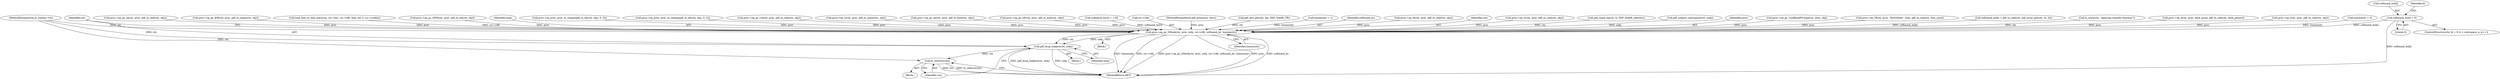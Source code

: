 digraph "0_ghostscript_8a3257b01faa899dd9b5e35c6bb3403cd709c371@array" {
"1000603" [label="(Call,softmask_bc[k] = 0)"];
"1000685" [label="(Call,proc->op_gs_SMask(ctx, proc, xobj, csi->rdb, softmask_bc, luminosity))"];
"1000695" [label="(Call,pdf_drop_xobject(ctx, xobj))"];
"1000699" [label="(Call,fz_rethrow(ctx))"];
"1000696" [label="(Identifier,ctx)"];
"1000670" [label="(Call,pdf_dict_get(ctx, obj, PDF_NAME_TR))"];
"1000700" [label="(Identifier,ctx)"];
"1000719" [label="(MethodReturn,RET)"];
"1000661" [label="(Call,luminosity = 1)"];
"1000607" [label="(Literal,0)"];
"1000692" [label="(Identifier,softmask_bc)"];
"1000193" [label="(Call,proc->op_M(ctx, proc, pdf_to_real(ctx, obj)))"];
"1000686" [label="(Identifier,ctx)"];
"1000127" [label="(Call,proc->op_w(ctx, proc, pdf_to_real(ctx, obj)))"];
"1000685" [label="(Call,proc->op_gs_SMask(ctx, proc, xobj, csi->rdb, softmask_bc, luminosity))"];
"1000693" [label="(Identifier,luminosity)"];
"1000697" [label="(Identifier,xobj)"];
"1000581" [label="(Block,)"];
"1000678" [label="(Call,pdf_name_eq(ctx, tr, PDF_NAME_Identity))"];
"1000584" [label="(Call,pdf_xobject_colorspace(ctx, xobj))"];
"1000687" [label="(Identifier,proc)"];
"1000413" [label="(Call,proc->op_gs_UseBlackPtComp(ctx, proc, obj))"];
"1000322" [label="(Call,proc->op_Tf(ctx, proc, \"ExtGState\", font, pdf_to_real(ctx, font_size)))"];
"1000694" [label="(Block,)"];
"1000640" [label="(Call,softmask_bc[k] = pdf_to_real(ctx, pdf_array_get(ctx, bc, k)))"];
"1000604" [label="(Call,softmask_bc[k])"];
"1000682" [label="(Call,fz_warn(ctx, \"ignoring transfer function\"))"];
"1000228" [label="(Call,proc->op_d(ctx, proc, dash_array, pdf_to_real(ctx, dash_phase)))"];
"1000269" [label="(Call,proc->op_i(ctx, proc, pdf_to_real(ctx, obj)))"];
"1000699" [label="(Call,fz_rethrow(ctx))"];
"1000594" [label="(ControlStructure,for (k = 0; k < colorspace_n; k++))"];
"1000665" [label="(Call,luminosity = 0)"];
"1000500" [label="(Call,proc->op_gs_ca(ctx, proc, pdf_to_real(ctx, obj)))"];
"1000530" [label="(Call,proc->op_gs_BM(ctx, proc, pdf_to_name(ctx, obj)))"];
"1000307" [label="(Call,load_font_or_hail_mary(ctx, csi->doc, csi->rdb, font_ref, 0, csi->cookie))"];
"1000393" [label="(Call,proc->op_gs_OPM(ctx, proc, pdf_to_int(ctx, obj)))"];
"1000688" [label="(Identifier,xobj)"];
"1000602" [label="(Identifier,k)"];
"1000170" [label="(Call,proc->op_j(ctx, proc, fz_clampi(pdf_to_int(ctx, obj), 0, 2)))"];
"1000147" [label="(Call,proc->op_J(ctx, proc, fz_clampi(pdf_to_int(ctx, obj), 0, 2)))"];
"1000480" [label="(Call,proc->op_gs_CA(ctx, proc, pdf_to_real(ctx, obj)))"];
"1000698" [label="(Block,)"];
"1000249" [label="(Call,proc->op_ri(ctx, proc, pdf_to_name(ctx, obj)))"];
"1000107" [label="(MethodParameterIn,fz_context *ctx)"];
"1000603" [label="(Call,softmask_bc[k] = 0)"];
"1000373" [label="(Call,proc->op_gs_op(ctx, proc, pdf_to_bool(ctx, obj)))"];
"1000353" [label="(Call,proc->op_gs_OP(ctx, proc, pdf_to_bool(ctx, obj)))"];
"1000612" [label="(Call,softmask_bc[3] = 1.0f)"];
"1000695" [label="(Call,pdf_drop_xobject(ctx, xobj))"];
"1000689" [label="(Call,csi->rdb)"];
"1000108" [label="(MethodParameterIn,pdf_processor *proc)"];
"1000603" -> "1000594"  [label="AST: "];
"1000603" -> "1000607"  [label="CFG: "];
"1000604" -> "1000603"  [label="AST: "];
"1000607" -> "1000603"  [label="AST: "];
"1000602" -> "1000603"  [label="CFG: "];
"1000603" -> "1000719"  [label="DDG: softmask_bc[k]"];
"1000603" -> "1000685"  [label="DDG: softmask_bc[k]"];
"1000685" -> "1000581"  [label="AST: "];
"1000685" -> "1000693"  [label="CFG: "];
"1000686" -> "1000685"  [label="AST: "];
"1000687" -> "1000685"  [label="AST: "];
"1000688" -> "1000685"  [label="AST: "];
"1000689" -> "1000685"  [label="AST: "];
"1000692" -> "1000685"  [label="AST: "];
"1000693" -> "1000685"  [label="AST: "];
"1000696" -> "1000685"  [label="CFG: "];
"1000685" -> "1000719"  [label="DDG: luminosity"];
"1000685" -> "1000719"  [label="DDG: csi->rdb"];
"1000685" -> "1000719"  [label="DDG: proc->op_gs_SMask(ctx, proc, xobj, csi->rdb, softmask_bc, luminosity)"];
"1000685" -> "1000719"  [label="DDG: proc"];
"1000685" -> "1000719"  [label="DDG: softmask_bc"];
"1000670" -> "1000685"  [label="DDG: ctx"];
"1000682" -> "1000685"  [label="DDG: ctx"];
"1000678" -> "1000685"  [label="DDG: ctx"];
"1000107" -> "1000685"  [label="DDG: ctx"];
"1000170" -> "1000685"  [label="DDG: proc"];
"1000193" -> "1000685"  [label="DDG: proc"];
"1000127" -> "1000685"  [label="DDG: proc"];
"1000228" -> "1000685"  [label="DDG: proc"];
"1000530" -> "1000685"  [label="DDG: proc"];
"1000249" -> "1000685"  [label="DDG: proc"];
"1000373" -> "1000685"  [label="DDG: proc"];
"1000500" -> "1000685"  [label="DDG: proc"];
"1000147" -> "1000685"  [label="DDG: proc"];
"1000413" -> "1000685"  [label="DDG: proc"];
"1000322" -> "1000685"  [label="DDG: proc"];
"1000269" -> "1000685"  [label="DDG: proc"];
"1000353" -> "1000685"  [label="DDG: proc"];
"1000480" -> "1000685"  [label="DDG: proc"];
"1000393" -> "1000685"  [label="DDG: proc"];
"1000108" -> "1000685"  [label="DDG: proc"];
"1000584" -> "1000685"  [label="DDG: xobj"];
"1000307" -> "1000685"  [label="DDG: csi->rdb"];
"1000640" -> "1000685"  [label="DDG: softmask_bc[k]"];
"1000612" -> "1000685"  [label="DDG: softmask_bc[3]"];
"1000661" -> "1000685"  [label="DDG: luminosity"];
"1000665" -> "1000685"  [label="DDG: luminosity"];
"1000685" -> "1000695"  [label="DDG: ctx"];
"1000685" -> "1000695"  [label="DDG: xobj"];
"1000695" -> "1000694"  [label="AST: "];
"1000695" -> "1000697"  [label="CFG: "];
"1000696" -> "1000695"  [label="AST: "];
"1000697" -> "1000695"  [label="AST: "];
"1000700" -> "1000695"  [label="CFG: "];
"1000695" -> "1000719"  [label="DDG: pdf_drop_xobject(ctx, xobj)"];
"1000695" -> "1000719"  [label="DDG: xobj"];
"1000107" -> "1000695"  [label="DDG: ctx"];
"1000695" -> "1000699"  [label="DDG: ctx"];
"1000699" -> "1000698"  [label="AST: "];
"1000699" -> "1000700"  [label="CFG: "];
"1000700" -> "1000699"  [label="AST: "];
"1000719" -> "1000699"  [label="CFG: "];
"1000699" -> "1000719"  [label="DDG: ctx"];
"1000699" -> "1000719"  [label="DDG: fz_rethrow(ctx)"];
"1000107" -> "1000699"  [label="DDG: ctx"];
}
